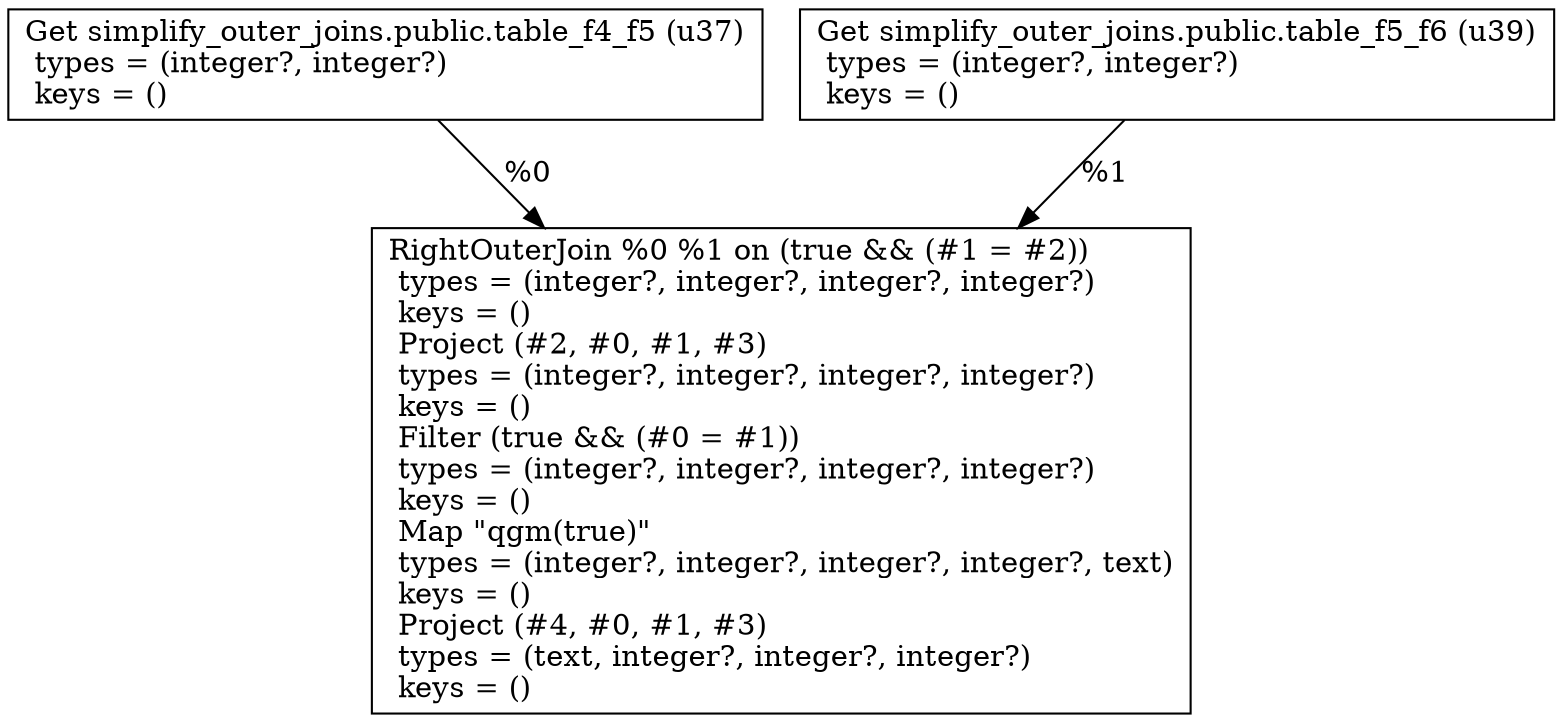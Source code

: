 digraph G {
    node0 [shape = record, label=" Get simplify_outer_joins.public.table_f4_f5 (u37)\l  types = (integer?, integer?)\l  keys = ()\l"]
    node1 [shape = record, label=" Get simplify_outer_joins.public.table_f5_f6 (u39)\l  types = (integer?, integer?)\l  keys = ()\l"]
    node2 [shape = record, label=" RightOuterJoin %0 %1 on (true && (#1 = #2))\l  types = (integer?, integer?, integer?, integer?)\l  keys = ()\l Project (#2, #0, #1, #3)\l  types = (integer?, integer?, integer?, integer?)\l  keys = ()\l Filter (true && (#0 = #1))\l  types = (integer?, integer?, integer?, integer?)\l  keys = ()\l Map \"qgm(true)\"\l  types = (integer?, integer?, integer?, integer?, text)\l  keys = ()\l Project (#4, #0, #1, #3)\l  types = (text, integer?, integer?, integer?)\l  keys = ()\l"]
    node0 -> node2 [label = "%0\l"]
    node1 -> node2 [label = "%1\l"]
}
